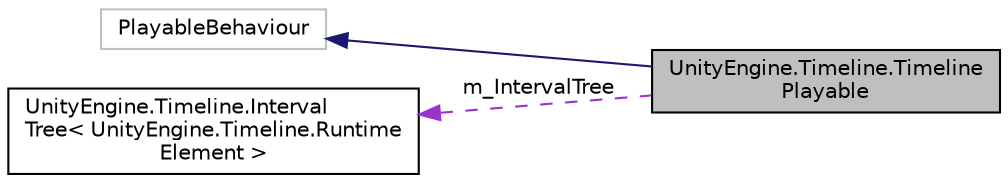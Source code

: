 digraph "UnityEngine.Timeline.TimelinePlayable"
{
 // LATEX_PDF_SIZE
  edge [fontname="Helvetica",fontsize="10",labelfontname="Helvetica",labelfontsize="10"];
  node [fontname="Helvetica",fontsize="10",shape=record];
  rankdir="LR";
  Node1 [label="UnityEngine.Timeline.Timeline\lPlayable",height=0.2,width=0.4,color="black", fillcolor="grey75", style="filled", fontcolor="black",tooltip="The root Playable generated by timeline."];
  Node2 -> Node1 [dir="back",color="midnightblue",fontsize="10",style="solid",fontname="Helvetica"];
  Node2 [label="PlayableBehaviour",height=0.2,width=0.4,color="grey75", fillcolor="white", style="filled",tooltip=" "];
  Node3 -> Node1 [dir="back",color="darkorchid3",fontsize="10",style="dashed",label=" m_IntervalTree" ,fontname="Helvetica"];
  Node3 [label="UnityEngine.Timeline.Interval\lTree\< UnityEngine.Timeline.Runtime\lElement \>",height=0.2,width=0.4,color="black", fillcolor="white", style="filled",URL="$class_unity_engine_1_1_timeline_1_1_interval_tree.html",tooltip=" "];
}
